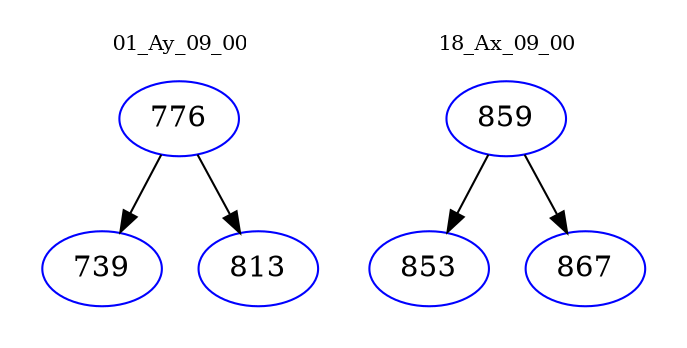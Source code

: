 digraph{
subgraph cluster_0 {
color = white
label = "01_Ay_09_00";
fontsize=10;
T0_776 [label="776", color="blue"]
T0_776 -> T0_739 [color="black"]
T0_739 [label="739", color="blue"]
T0_776 -> T0_813 [color="black"]
T0_813 [label="813", color="blue"]
}
subgraph cluster_1 {
color = white
label = "18_Ax_09_00";
fontsize=10;
T1_859 [label="859", color="blue"]
T1_859 -> T1_853 [color="black"]
T1_853 [label="853", color="blue"]
T1_859 -> T1_867 [color="black"]
T1_867 [label="867", color="blue"]
}
}
